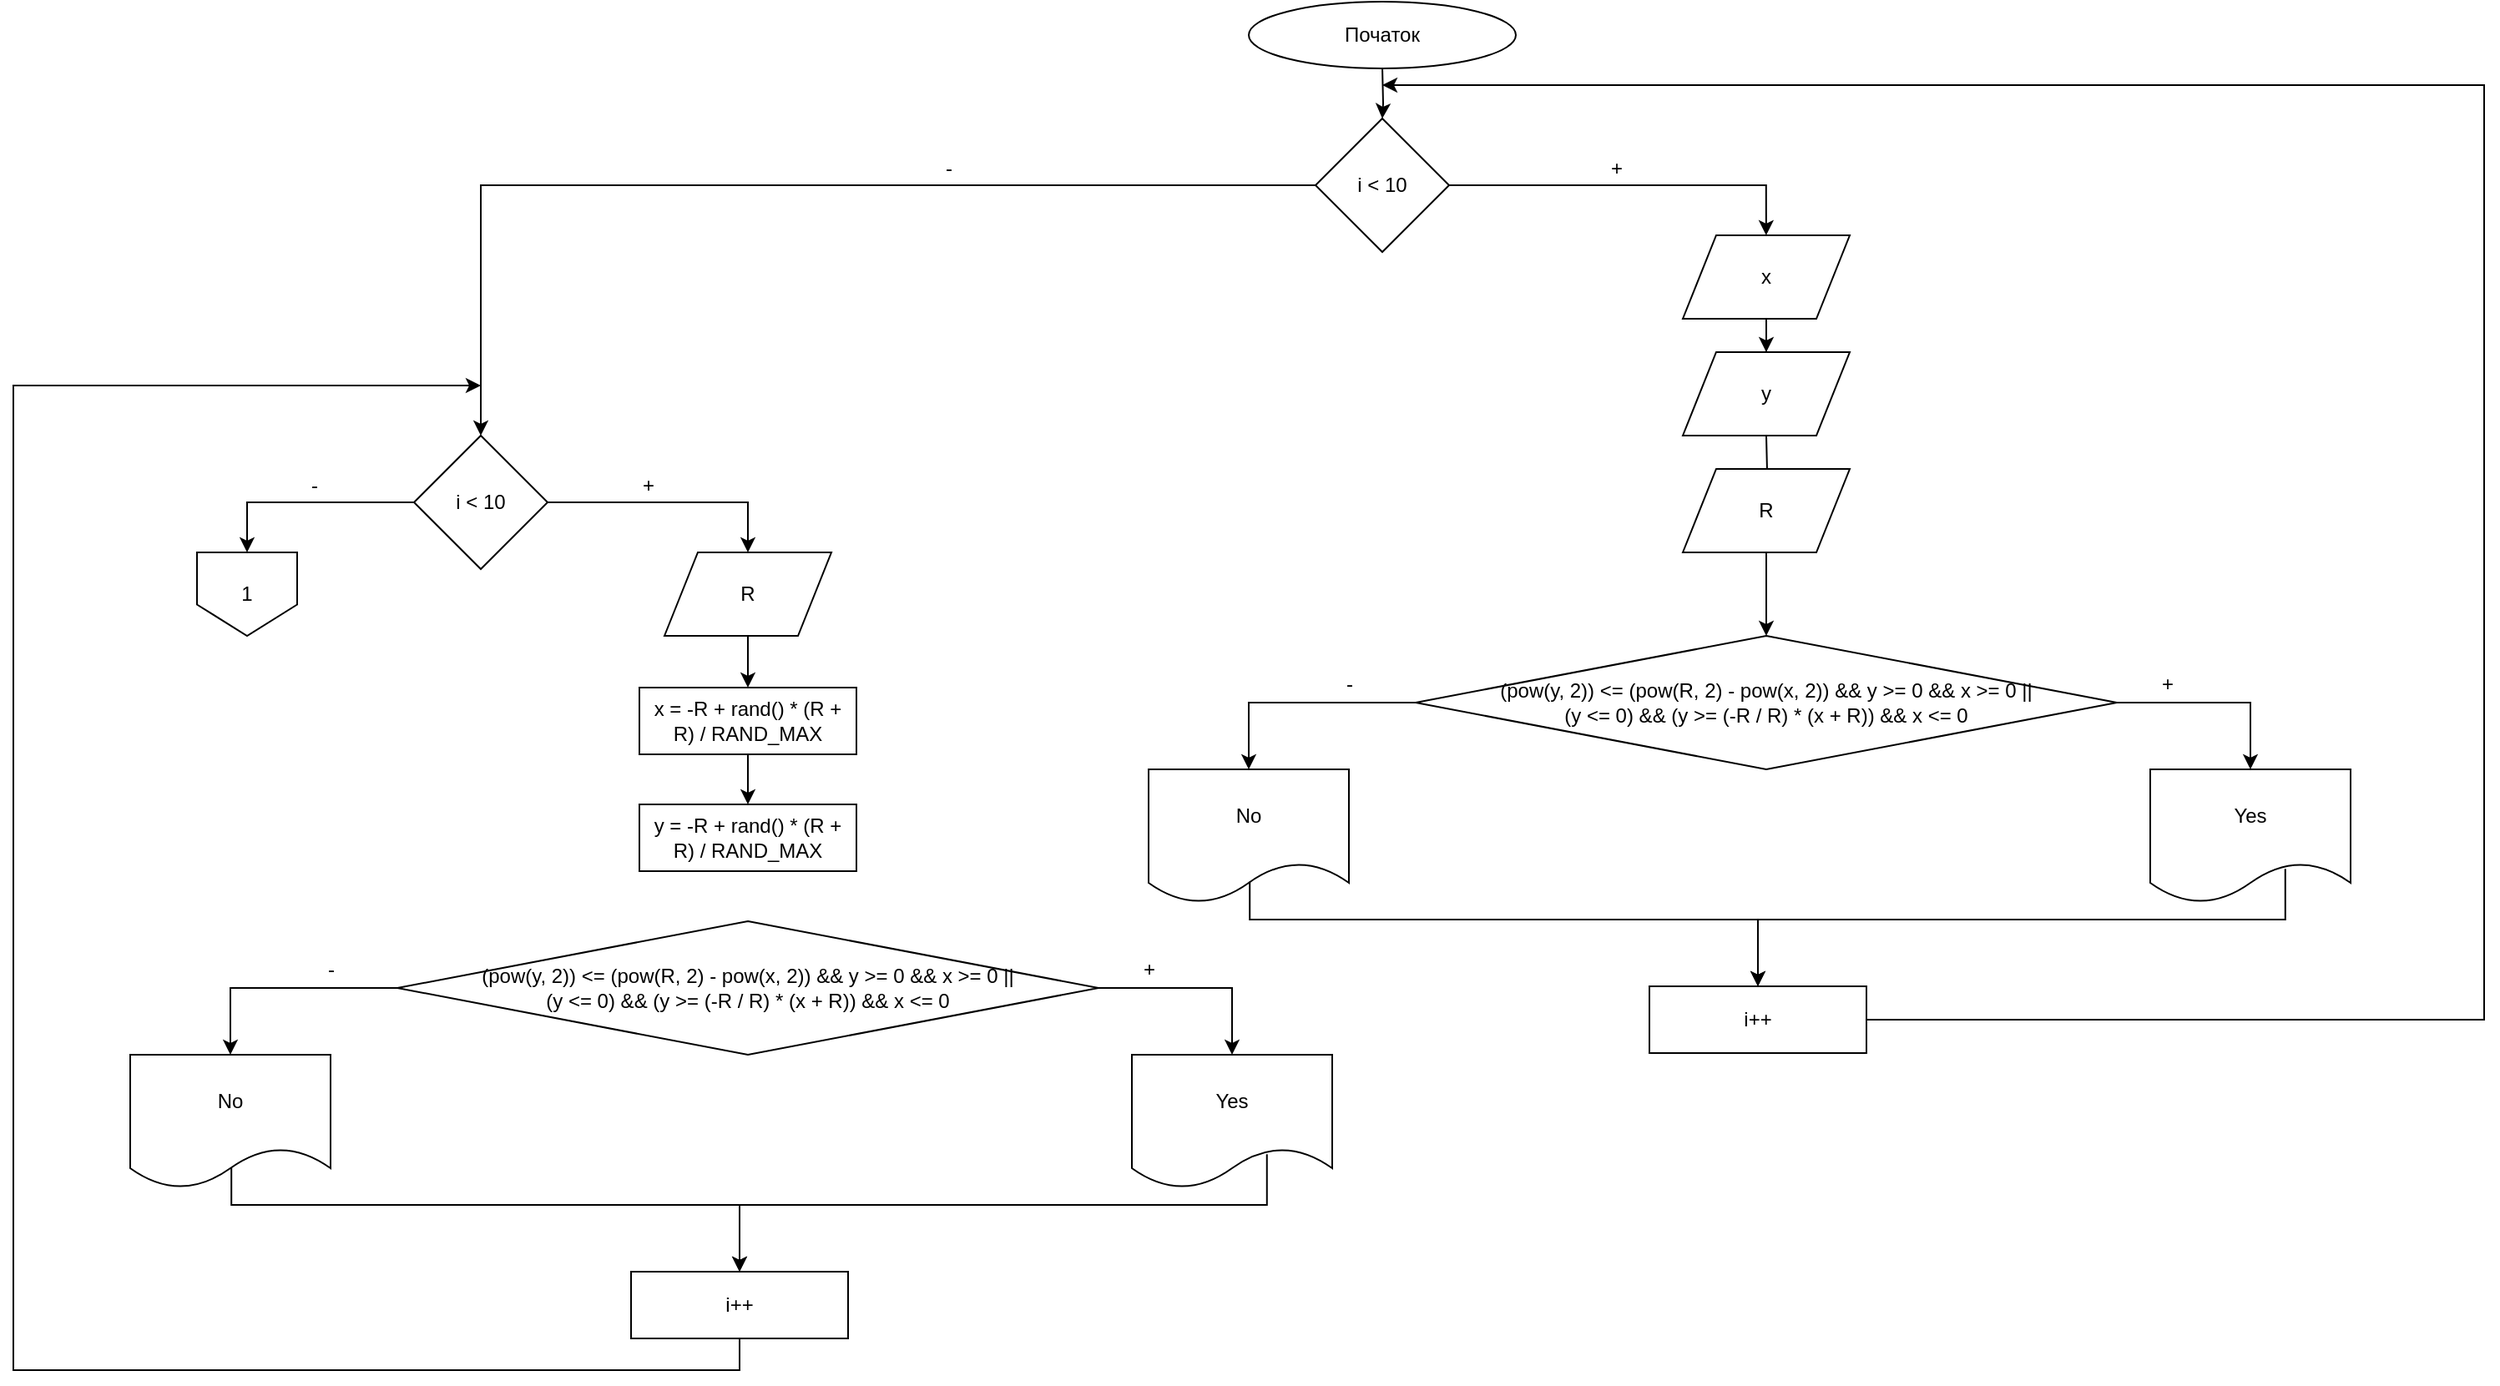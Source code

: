 <mxfile version="15.4.1" type="device"><diagram id="hazdBHLw7mplNTnfoS7a" name="Page-1"><mxGraphModel dx="2557" dy="912" grid="1" gridSize="10" guides="1" tooltips="1" connect="1" arrows="1" fold="1" page="1" pageScale="1" pageWidth="827" pageHeight="1169" math="0" shadow="0"><root><mxCell id="0"/><mxCell id="1" parent="0"/><mxCell id="H9UprKYvgFs3W1tFkg8J-2" value="Початок" style="ellipse;whiteSpace=wrap;html=1;" vertex="1" parent="1"><mxGeometry x="340" y="770" width="160" height="40" as="geometry"/></mxCell><mxCell id="H9UprKYvgFs3W1tFkg8J-15" value="" style="edgeStyle=orthogonalEdgeStyle;rounded=0;orthogonalLoop=1;jettySize=auto;html=1;" edge="1" parent="1" target="H9UprKYvgFs3W1tFkg8J-19"><mxGeometry relative="1" as="geometry"><mxPoint x="420.029" y="810" as="sourcePoint"/></mxGeometry></mxCell><mxCell id="H9UprKYvgFs3W1tFkg8J-17" style="edgeStyle=orthogonalEdgeStyle;rounded=0;orthogonalLoop=1;jettySize=auto;html=1;exitX=1;exitY=0.5;exitDx=0;exitDy=0;entryX=0.5;entryY=0;entryDx=0;entryDy=0;" edge="1" parent="1" source="H9UprKYvgFs3W1tFkg8J-19"><mxGeometry relative="1" as="geometry"><mxPoint x="649.94" y="910" as="targetPoint"/><Array as="points"><mxPoint x="650" y="880"/></Array></mxGeometry></mxCell><mxCell id="H9UprKYvgFs3W1tFkg8J-18" style="edgeStyle=orthogonalEdgeStyle;rounded=0;orthogonalLoop=1;jettySize=auto;html=1;exitX=0;exitY=0.5;exitDx=0;exitDy=0;startArrow=none;startFill=0;endArrow=classic;endFill=1;entryX=0.5;entryY=0;entryDx=0;entryDy=0;" edge="1" parent="1" source="H9UprKYvgFs3W1tFkg8J-19" target="H9UprKYvgFs3W1tFkg8J-70"><mxGeometry relative="1" as="geometry"><mxPoint y="1030" as="targetPoint"/><Array as="points"><mxPoint x="-120" y="880"/></Array></mxGeometry></mxCell><mxCell id="H9UprKYvgFs3W1tFkg8J-19" value="i &amp;lt; 10" style="rhombus;whiteSpace=wrap;html=1;" vertex="1" parent="1"><mxGeometry x="380" y="840" width="80" height="80" as="geometry"/></mxCell><mxCell id="H9UprKYvgFs3W1tFkg8J-23" value="+" style="text;html=1;align=center;verticalAlign=middle;resizable=0;points=[];autosize=1;strokeColor=none;fillColor=none;" vertex="1" parent="1"><mxGeometry x="549.94" y="860" width="20" height="20" as="geometry"/></mxCell><mxCell id="H9UprKYvgFs3W1tFkg8J-51" value="-" style="text;html=1;align=center;verticalAlign=middle;resizable=0;points=[];autosize=1;strokeColor=none;fillColor=none;" vertex="1" parent="1"><mxGeometry x="150" y="860" width="20" height="20" as="geometry"/></mxCell><mxCell id="H9UprKYvgFs3W1tFkg8J-54" value="" style="edgeStyle=orthogonalEdgeStyle;rounded=0;orthogonalLoop=1;jettySize=auto;html=1;" edge="1" parent="1" source="H9UprKYvgFs3W1tFkg8J-52" target="H9UprKYvgFs3W1tFkg8J-53"><mxGeometry relative="1" as="geometry"/></mxCell><mxCell id="H9UprKYvgFs3W1tFkg8J-52" value="x" style="shape=parallelogram;perimeter=parallelogramPerimeter;whiteSpace=wrap;html=1;fixedSize=1;" vertex="1" parent="1"><mxGeometry x="600" y="910" width="100" height="50" as="geometry"/></mxCell><mxCell id="H9UprKYvgFs3W1tFkg8J-53" value="y" style="shape=parallelogram;perimeter=parallelogramPerimeter;whiteSpace=wrap;html=1;fixedSize=1;" vertex="1" parent="1"><mxGeometry x="600" y="980" width="100" height="50" as="geometry"/></mxCell><mxCell id="H9UprKYvgFs3W1tFkg8J-56" value="" style="edgeStyle=orthogonalEdgeStyle;rounded=0;orthogonalLoop=1;jettySize=auto;html=1;" edge="1" parent="1" target="H9UprKYvgFs3W1tFkg8J-57"><mxGeometry relative="1" as="geometry"><mxPoint x="650" y="1030" as="sourcePoint"/></mxGeometry></mxCell><mxCell id="H9UprKYvgFs3W1tFkg8J-59" value="" style="edgeStyle=orthogonalEdgeStyle;rounded=0;orthogonalLoop=1;jettySize=auto;html=1;" edge="1" parent="1" source="H9UprKYvgFs3W1tFkg8J-57" target="H9UprKYvgFs3W1tFkg8J-58"><mxGeometry relative="1" as="geometry"/></mxCell><mxCell id="H9UprKYvgFs3W1tFkg8J-57" value="R" style="shape=parallelogram;perimeter=parallelogramPerimeter;whiteSpace=wrap;html=1;fixedSize=1;" vertex="1" parent="1"><mxGeometry x="600" y="1050" width="100" height="50" as="geometry"/></mxCell><mxCell id="H9UprKYvgFs3W1tFkg8J-61" style="edgeStyle=orthogonalEdgeStyle;rounded=0;orthogonalLoop=1;jettySize=auto;html=1;exitX=1;exitY=0.5;exitDx=0;exitDy=0;entryX=0.5;entryY=0;entryDx=0;entryDy=0;" edge="1" parent="1" source="H9UprKYvgFs3W1tFkg8J-58" target="H9UprKYvgFs3W1tFkg8J-60"><mxGeometry relative="1" as="geometry"/></mxCell><mxCell id="H9UprKYvgFs3W1tFkg8J-64" style="edgeStyle=orthogonalEdgeStyle;rounded=0;orthogonalLoop=1;jettySize=auto;html=1;exitX=0;exitY=0.5;exitDx=0;exitDy=0;entryX=0.5;entryY=0;entryDx=0;entryDy=0;" edge="1" parent="1" source="H9UprKYvgFs3W1tFkg8J-58" target="H9UprKYvgFs3W1tFkg8J-63"><mxGeometry relative="1" as="geometry"/></mxCell><mxCell id="H9UprKYvgFs3W1tFkg8J-58" value="&lt;div&gt;(pow(y, 2)) &amp;lt;= (pow(R, 2) - pow(x, 2)) &amp;amp;&amp;amp; y &amp;gt;= 0 &amp;amp;&amp;amp; x &amp;gt;= 0 ||&lt;/div&gt;&lt;div&gt;&lt;span&gt;&#9;&#9;&#9;&lt;/span&gt;(y &amp;lt;= 0) &amp;amp;&amp;amp; (y &amp;gt;= (-R / R) * (x + R)) &amp;amp;&amp;amp; x &amp;lt;= 0&lt;/div&gt;" style="rhombus;whiteSpace=wrap;html=1;" vertex="1" parent="1"><mxGeometry x="440" y="1150" width="420" height="80" as="geometry"/></mxCell><mxCell id="H9UprKYvgFs3W1tFkg8J-60" value="Yes" style="shape=document;whiteSpace=wrap;html=1;boundedLbl=1;" vertex="1" parent="1"><mxGeometry x="880" y="1230" width="120" height="80" as="geometry"/></mxCell><mxCell id="H9UprKYvgFs3W1tFkg8J-62" value="+" style="text;html=1;align=center;verticalAlign=middle;resizable=0;points=[];autosize=1;strokeColor=none;fillColor=none;" vertex="1" parent="1"><mxGeometry x="880" y="1169" width="20" height="20" as="geometry"/></mxCell><mxCell id="H9UprKYvgFs3W1tFkg8J-63" value="No" style="shape=document;whiteSpace=wrap;html=1;boundedLbl=1;" vertex="1" parent="1"><mxGeometry x="280" y="1230" width="120" height="80" as="geometry"/></mxCell><mxCell id="H9UprKYvgFs3W1tFkg8J-65" value="-" style="text;html=1;align=center;verticalAlign=middle;resizable=0;points=[];autosize=1;strokeColor=none;fillColor=none;" vertex="1" parent="1"><mxGeometry x="390" y="1169" width="20" height="20" as="geometry"/></mxCell><mxCell id="H9UprKYvgFs3W1tFkg8J-67" style="edgeStyle=orthogonalEdgeStyle;rounded=0;orthogonalLoop=1;jettySize=auto;html=1;exitX=0.5;exitY=0;exitDx=0;exitDy=0;entryX=0.505;entryY=0.84;entryDx=0;entryDy=0;entryPerimeter=0;endArrow=none;endFill=0;startArrow=classic;startFill=1;" edge="1" parent="1" source="H9UprKYvgFs3W1tFkg8J-66" target="H9UprKYvgFs3W1tFkg8J-63"><mxGeometry relative="1" as="geometry"><Array as="points"><mxPoint x="645" y="1320"/><mxPoint x="341" y="1320"/></Array></mxGeometry></mxCell><mxCell id="H9UprKYvgFs3W1tFkg8J-68" style="edgeStyle=orthogonalEdgeStyle;rounded=0;orthogonalLoop=1;jettySize=auto;html=1;exitX=0.5;exitY=0;exitDx=0;exitDy=0;entryX=0.674;entryY=0.746;entryDx=0;entryDy=0;entryPerimeter=0;startArrow=classic;startFill=1;endArrow=none;endFill=0;" edge="1" parent="1" source="H9UprKYvgFs3W1tFkg8J-66" target="H9UprKYvgFs3W1tFkg8J-60"><mxGeometry relative="1" as="geometry"><Array as="points"><mxPoint x="645" y="1320"/><mxPoint x="961" y="1320"/></Array></mxGeometry></mxCell><mxCell id="H9UprKYvgFs3W1tFkg8J-69" style="edgeStyle=orthogonalEdgeStyle;rounded=0;orthogonalLoop=1;jettySize=auto;html=1;exitX=1;exitY=0.5;exitDx=0;exitDy=0;startArrow=none;startFill=0;endArrow=classic;endFill=1;" edge="1" parent="1" source="H9UprKYvgFs3W1tFkg8J-66"><mxGeometry relative="1" as="geometry"><mxPoint x="420" y="820.0" as="targetPoint"/><Array as="points"><mxPoint x="1080" y="1380"/><mxPoint x="1080" y="820"/></Array></mxGeometry></mxCell><mxCell id="H9UprKYvgFs3W1tFkg8J-66" value="i++" style="rounded=0;whiteSpace=wrap;html=1;" vertex="1" parent="1"><mxGeometry x="580" y="1360" width="130" height="40" as="geometry"/></mxCell><mxCell id="H9UprKYvgFs3W1tFkg8J-88" style="edgeStyle=orthogonalEdgeStyle;rounded=0;orthogonalLoop=1;jettySize=auto;html=1;exitX=1;exitY=0.5;exitDx=0;exitDy=0;startArrow=none;startFill=0;endArrow=classic;endFill=1;entryX=0.5;entryY=0;entryDx=0;entryDy=0;" edge="1" parent="1" source="H9UprKYvgFs3W1tFkg8J-70" target="H9UprKYvgFs3W1tFkg8J-90"><mxGeometry relative="1" as="geometry"><mxPoint x="40" y="1070.118" as="targetPoint"/></mxGeometry></mxCell><mxCell id="H9UprKYvgFs3W1tFkg8J-107" style="edgeStyle=orthogonalEdgeStyle;rounded=0;orthogonalLoop=1;jettySize=auto;html=1;exitX=0;exitY=0.5;exitDx=0;exitDy=0;entryX=0.5;entryY=0;entryDx=0;entryDy=0;startArrow=none;startFill=0;endArrow=classic;endFill=1;" edge="1" parent="1" source="H9UprKYvgFs3W1tFkg8J-70" target="H9UprKYvgFs3W1tFkg8J-106"><mxGeometry relative="1" as="geometry"/></mxCell><mxCell id="H9UprKYvgFs3W1tFkg8J-70" value="i &amp;lt; 10" style="rhombus;whiteSpace=wrap;html=1;" vertex="1" parent="1"><mxGeometry x="-160" y="1030" width="80" height="80" as="geometry"/></mxCell><mxCell id="H9UprKYvgFs3W1tFkg8J-87" style="edgeStyle=orthogonalEdgeStyle;rounded=0;orthogonalLoop=1;jettySize=auto;html=1;exitX=0.5;exitY=1;exitDx=0;exitDy=0;startArrow=none;startFill=0;endArrow=classic;endFill=1;" edge="1" parent="1" source="H9UprKYvgFs3W1tFkg8J-102"><mxGeometry relative="1" as="geometry"><mxPoint x="-120" y="1000" as="targetPoint"/><mxPoint x="-60" y="1590" as="sourcePoint"/><Array as="points"><mxPoint x="35" y="1590"/><mxPoint x="-400" y="1590"/><mxPoint x="-400" y="1000"/></Array></mxGeometry></mxCell><mxCell id="H9UprKYvgFs3W1tFkg8J-89" value="" style="edgeStyle=orthogonalEdgeStyle;rounded=0;orthogonalLoop=1;jettySize=auto;html=1;startArrow=none;startFill=0;endArrow=classic;endFill=1;" edge="1" parent="1" source="H9UprKYvgFs3W1tFkg8J-90" target="H9UprKYvgFs3W1tFkg8J-92"><mxGeometry relative="1" as="geometry"/></mxCell><mxCell id="H9UprKYvgFs3W1tFkg8J-90" value="R" style="shape=parallelogram;perimeter=parallelogramPerimeter;whiteSpace=wrap;html=1;fixedSize=1;" vertex="1" parent="1"><mxGeometry x="-10" y="1100" width="100" height="50" as="geometry"/></mxCell><mxCell id="H9UprKYvgFs3W1tFkg8J-91" value="" style="edgeStyle=orthogonalEdgeStyle;rounded=0;orthogonalLoop=1;jettySize=auto;html=1;startArrow=none;startFill=0;endArrow=classic;endFill=1;" edge="1" parent="1" source="H9UprKYvgFs3W1tFkg8J-92" target="H9UprKYvgFs3W1tFkg8J-93"><mxGeometry relative="1" as="geometry"/></mxCell><mxCell id="H9UprKYvgFs3W1tFkg8J-92" value="x = -R + rand() * (R + R) / RAND_MAX" style="rounded=0;whiteSpace=wrap;html=1;" vertex="1" parent="1"><mxGeometry x="-25" y="1181" width="130" height="40" as="geometry"/></mxCell><mxCell id="H9UprKYvgFs3W1tFkg8J-93" value="y = -R + rand() * (R + R) / RAND_MAX" style="rounded=0;whiteSpace=wrap;html=1;" vertex="1" parent="1"><mxGeometry x="-25" y="1251" width="130" height="40" as="geometry"/></mxCell><mxCell id="H9UprKYvgFs3W1tFkg8J-94" style="edgeStyle=orthogonalEdgeStyle;rounded=0;orthogonalLoop=1;jettySize=auto;html=1;exitX=1;exitY=0.5;exitDx=0;exitDy=0;entryX=0.5;entryY=0;entryDx=0;entryDy=0;" edge="1" parent="1" source="H9UprKYvgFs3W1tFkg8J-96" target="H9UprKYvgFs3W1tFkg8J-97"><mxGeometry relative="1" as="geometry"/></mxCell><mxCell id="H9UprKYvgFs3W1tFkg8J-95" style="edgeStyle=orthogonalEdgeStyle;rounded=0;orthogonalLoop=1;jettySize=auto;html=1;exitX=0;exitY=0.5;exitDx=0;exitDy=0;entryX=0.5;entryY=0;entryDx=0;entryDy=0;" edge="1" parent="1" source="H9UprKYvgFs3W1tFkg8J-96"><mxGeometry relative="1" as="geometry"><mxPoint x="-270" y="1401" as="targetPoint"/><Array as="points"><mxPoint x="-270" y="1361"/></Array></mxGeometry></mxCell><mxCell id="H9UprKYvgFs3W1tFkg8J-96" value="&lt;div&gt;(pow(y, 2)) &amp;lt;= (pow(R, 2) - pow(x, 2)) &amp;amp;&amp;amp; y &amp;gt;= 0 &amp;amp;&amp;amp; x &amp;gt;= 0 ||&lt;/div&gt;&lt;div&gt;&lt;span&gt;&#9;&#9;&#9;&lt;/span&gt;(y &amp;lt;= 0) &amp;amp;&amp;amp; (y &amp;gt;= (-R / R) * (x + R)) &amp;amp;&amp;amp; x &amp;lt;= 0&lt;/div&gt;" style="rhombus;whiteSpace=wrap;html=1;" vertex="1" parent="1"><mxGeometry x="-170" y="1321" width="420" height="80" as="geometry"/></mxCell><mxCell id="H9UprKYvgFs3W1tFkg8J-97" value="Yes" style="shape=document;whiteSpace=wrap;html=1;boundedLbl=1;" vertex="1" parent="1"><mxGeometry x="270" y="1401" width="120" height="80" as="geometry"/></mxCell><mxCell id="H9UprKYvgFs3W1tFkg8J-98" value="+" style="text;html=1;align=center;verticalAlign=middle;resizable=0;points=[];autosize=1;strokeColor=none;fillColor=none;" vertex="1" parent="1"><mxGeometry x="270" y="1340" width="20" height="20" as="geometry"/></mxCell><mxCell id="H9UprKYvgFs3W1tFkg8J-99" value="-" style="text;html=1;align=center;verticalAlign=middle;resizable=0;points=[];autosize=1;strokeColor=none;fillColor=none;" vertex="1" parent="1"><mxGeometry x="-220" y="1340" width="20" height="20" as="geometry"/></mxCell><mxCell id="H9UprKYvgFs3W1tFkg8J-100" style="edgeStyle=orthogonalEdgeStyle;rounded=0;orthogonalLoop=1;jettySize=auto;html=1;exitX=0.5;exitY=0;exitDx=0;exitDy=0;entryX=0.505;entryY=0.84;entryDx=0;entryDy=0;entryPerimeter=0;endArrow=none;endFill=0;startArrow=classic;startFill=1;" edge="1" parent="1" source="H9UprKYvgFs3W1tFkg8J-102"><mxGeometry relative="1" as="geometry"><mxPoint x="-269.4" y="1468.2" as="targetPoint"/><Array as="points"><mxPoint x="35" y="1491"/><mxPoint x="-269" y="1491"/></Array></mxGeometry></mxCell><mxCell id="H9UprKYvgFs3W1tFkg8J-101" style="edgeStyle=orthogonalEdgeStyle;rounded=0;orthogonalLoop=1;jettySize=auto;html=1;exitX=0.5;exitY=0;exitDx=0;exitDy=0;entryX=0.674;entryY=0.746;entryDx=0;entryDy=0;entryPerimeter=0;startArrow=classic;startFill=1;endArrow=none;endFill=0;" edge="1" parent="1" source="H9UprKYvgFs3W1tFkg8J-102" target="H9UprKYvgFs3W1tFkg8J-97"><mxGeometry relative="1" as="geometry"><Array as="points"><mxPoint x="35" y="1491"/><mxPoint x="351" y="1491"/></Array></mxGeometry></mxCell><mxCell id="H9UprKYvgFs3W1tFkg8J-102" value="i++" style="rounded=0;whiteSpace=wrap;html=1;" vertex="1" parent="1"><mxGeometry x="-30" y="1531" width="130" height="40" as="geometry"/></mxCell><mxCell id="H9UprKYvgFs3W1tFkg8J-103" value="No" style="shape=document;whiteSpace=wrap;html=1;boundedLbl=1;" vertex="1" parent="1"><mxGeometry x="-330" y="1401" width="120" height="80" as="geometry"/></mxCell><mxCell id="H9UprKYvgFs3W1tFkg8J-104" value="+" style="text;html=1;align=center;verticalAlign=middle;resizable=0;points=[];autosize=1;strokeColor=none;fillColor=none;" vertex="1" parent="1"><mxGeometry x="-30" y="1050" width="20" height="20" as="geometry"/></mxCell><mxCell id="H9UprKYvgFs3W1tFkg8J-106" value="1" style="shape=offPageConnector;whiteSpace=wrap;html=1;" vertex="1" parent="1"><mxGeometry x="-290" y="1100" width="60" height="50" as="geometry"/></mxCell><mxCell id="H9UprKYvgFs3W1tFkg8J-108" value="-" style="text;html=1;align=center;verticalAlign=middle;resizable=0;points=[];autosize=1;strokeColor=none;fillColor=none;" vertex="1" parent="1"><mxGeometry x="-230" y="1050" width="20" height="20" as="geometry"/></mxCell></root></mxGraphModel></diagram></mxfile>